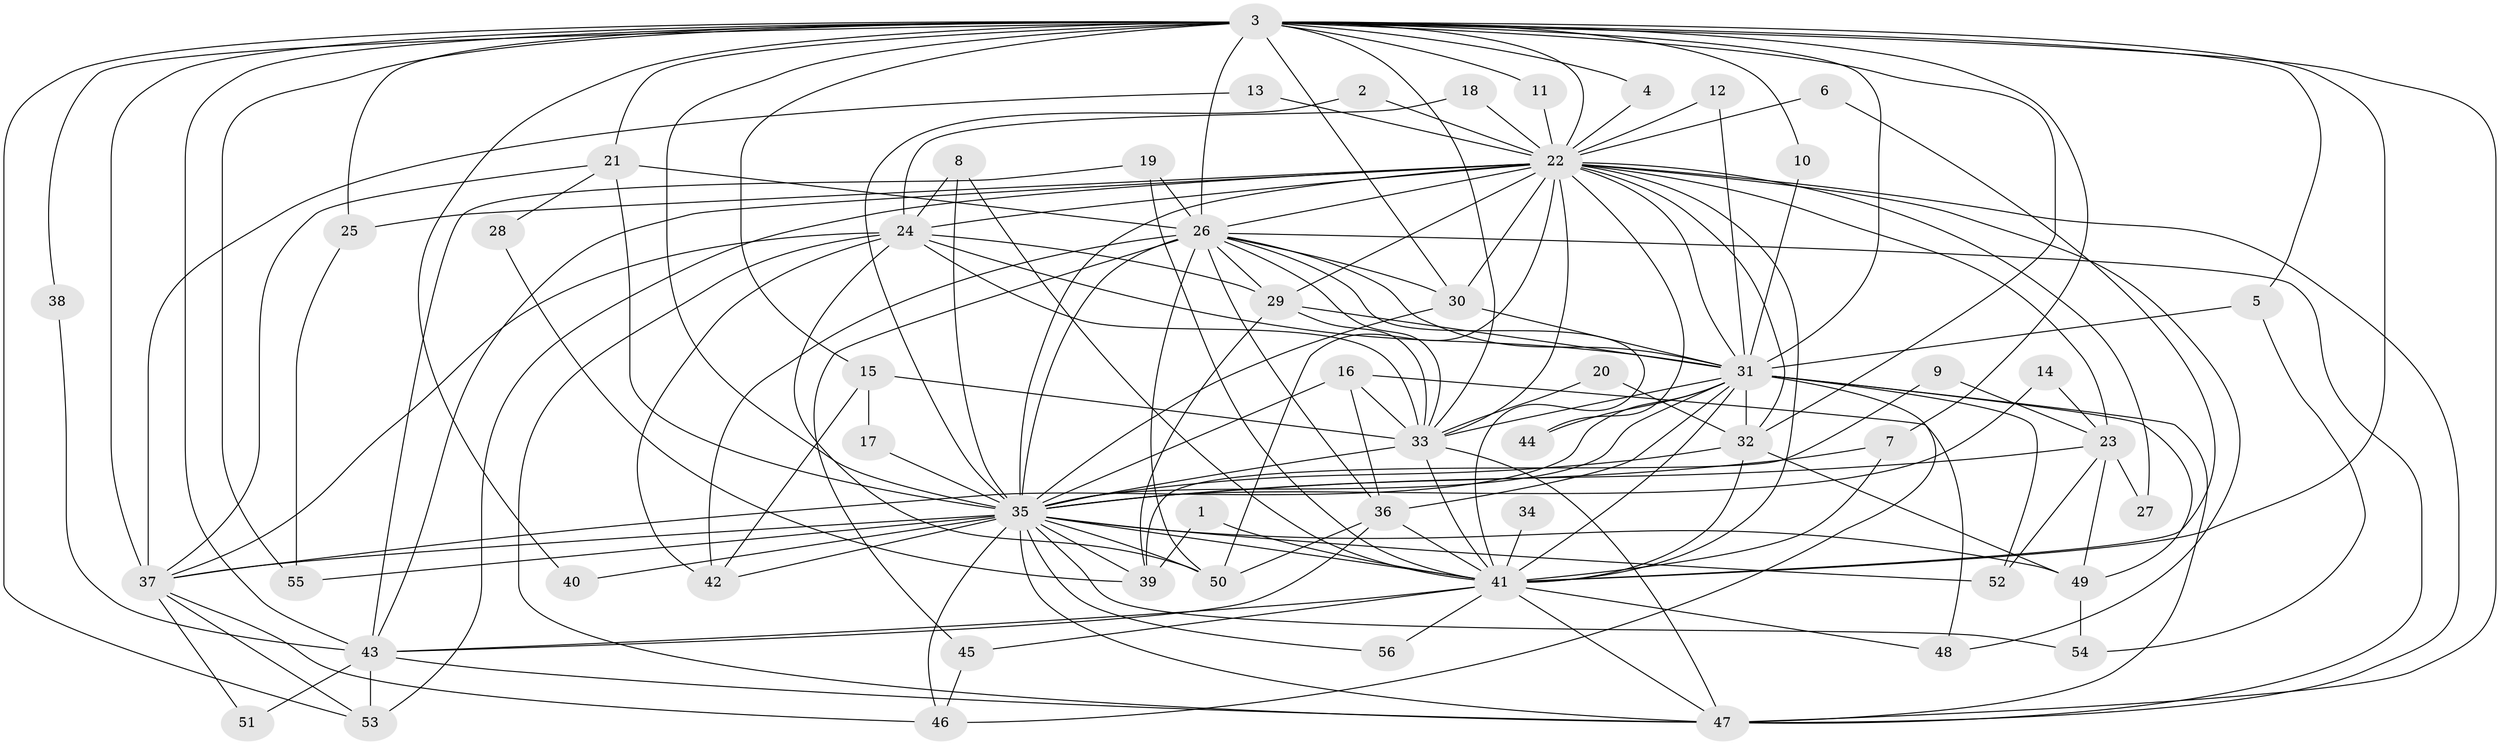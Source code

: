// original degree distribution, {16: 0.017857142857142856, 22: 0.017857142857142856, 18: 0.008928571428571428, 12: 0.008928571428571428, 28: 0.017857142857142856, 23: 0.008928571428571428, 17: 0.008928571428571428, 3: 0.2767857142857143, 4: 0.10714285714285714, 7: 0.017857142857142856, 2: 0.4642857142857143, 5: 0.017857142857142856, 10: 0.008928571428571428, 9: 0.008928571428571428, 8: 0.008928571428571428}
// Generated by graph-tools (version 1.1) at 2025/25/03/09/25 03:25:37]
// undirected, 56 vertices, 161 edges
graph export_dot {
graph [start="1"]
  node [color=gray90,style=filled];
  1;
  2;
  3;
  4;
  5;
  6;
  7;
  8;
  9;
  10;
  11;
  12;
  13;
  14;
  15;
  16;
  17;
  18;
  19;
  20;
  21;
  22;
  23;
  24;
  25;
  26;
  27;
  28;
  29;
  30;
  31;
  32;
  33;
  34;
  35;
  36;
  37;
  38;
  39;
  40;
  41;
  42;
  43;
  44;
  45;
  46;
  47;
  48;
  49;
  50;
  51;
  52;
  53;
  54;
  55;
  56;
  1 -- 39 [weight=1.0];
  1 -- 41 [weight=1.0];
  2 -- 22 [weight=1.0];
  2 -- 35 [weight=1.0];
  3 -- 4 [weight=1.0];
  3 -- 5 [weight=1.0];
  3 -- 7 [weight=1.0];
  3 -- 10 [weight=1.0];
  3 -- 11 [weight=1.0];
  3 -- 15 [weight=1.0];
  3 -- 21 [weight=1.0];
  3 -- 22 [weight=2.0];
  3 -- 25 [weight=1.0];
  3 -- 26 [weight=2.0];
  3 -- 30 [weight=1.0];
  3 -- 31 [weight=2.0];
  3 -- 32 [weight=1.0];
  3 -- 33 [weight=2.0];
  3 -- 35 [weight=5.0];
  3 -- 37 [weight=1.0];
  3 -- 38 [weight=1.0];
  3 -- 40 [weight=2.0];
  3 -- 41 [weight=3.0];
  3 -- 43 [weight=2.0];
  3 -- 47 [weight=2.0];
  3 -- 53 [weight=1.0];
  3 -- 55 [weight=1.0];
  4 -- 22 [weight=1.0];
  5 -- 31 [weight=1.0];
  5 -- 54 [weight=1.0];
  6 -- 22 [weight=1.0];
  6 -- 41 [weight=1.0];
  7 -- 35 [weight=1.0];
  7 -- 41 [weight=1.0];
  8 -- 24 [weight=1.0];
  8 -- 35 [weight=1.0];
  8 -- 41 [weight=1.0];
  9 -- 23 [weight=1.0];
  9 -- 39 [weight=1.0];
  10 -- 31 [weight=1.0];
  11 -- 22 [weight=1.0];
  12 -- 22 [weight=1.0];
  12 -- 31 [weight=1.0];
  13 -- 22 [weight=1.0];
  13 -- 37 [weight=1.0];
  14 -- 23 [weight=1.0];
  14 -- 35 [weight=1.0];
  15 -- 17 [weight=1.0];
  15 -- 33 [weight=2.0];
  15 -- 42 [weight=1.0];
  16 -- 33 [weight=1.0];
  16 -- 35 [weight=1.0];
  16 -- 36 [weight=1.0];
  16 -- 48 [weight=1.0];
  17 -- 35 [weight=1.0];
  18 -- 22 [weight=1.0];
  18 -- 24 [weight=1.0];
  19 -- 26 [weight=1.0];
  19 -- 41 [weight=1.0];
  19 -- 43 [weight=1.0];
  20 -- 32 [weight=1.0];
  20 -- 33 [weight=2.0];
  21 -- 26 [weight=1.0];
  21 -- 28 [weight=1.0];
  21 -- 35 [weight=1.0];
  21 -- 37 [weight=1.0];
  22 -- 23 [weight=2.0];
  22 -- 24 [weight=1.0];
  22 -- 25 [weight=1.0];
  22 -- 26 [weight=1.0];
  22 -- 27 [weight=1.0];
  22 -- 29 [weight=1.0];
  22 -- 30 [weight=1.0];
  22 -- 31 [weight=1.0];
  22 -- 32 [weight=1.0];
  22 -- 33 [weight=1.0];
  22 -- 35 [weight=2.0];
  22 -- 41 [weight=1.0];
  22 -- 43 [weight=1.0];
  22 -- 44 [weight=1.0];
  22 -- 47 [weight=1.0];
  22 -- 48 [weight=1.0];
  22 -- 50 [weight=1.0];
  22 -- 53 [weight=2.0];
  23 -- 27 [weight=1.0];
  23 -- 35 [weight=1.0];
  23 -- 49 [weight=1.0];
  23 -- 52 [weight=1.0];
  24 -- 29 [weight=1.0];
  24 -- 31 [weight=1.0];
  24 -- 33 [weight=1.0];
  24 -- 37 [weight=1.0];
  24 -- 42 [weight=1.0];
  24 -- 47 [weight=1.0];
  24 -- 50 [weight=1.0];
  25 -- 55 [weight=1.0];
  26 -- 29 [weight=1.0];
  26 -- 30 [weight=1.0];
  26 -- 31 [weight=2.0];
  26 -- 33 [weight=1.0];
  26 -- 35 [weight=2.0];
  26 -- 36 [weight=1.0];
  26 -- 41 [weight=1.0];
  26 -- 42 [weight=1.0];
  26 -- 45 [weight=1.0];
  26 -- 47 [weight=1.0];
  26 -- 50 [weight=1.0];
  28 -- 39 [weight=1.0];
  29 -- 31 [weight=1.0];
  29 -- 33 [weight=1.0];
  29 -- 39 [weight=1.0];
  30 -- 31 [weight=1.0];
  30 -- 35 [weight=1.0];
  31 -- 32 [weight=1.0];
  31 -- 33 [weight=1.0];
  31 -- 35 [weight=3.0];
  31 -- 36 [weight=1.0];
  31 -- 37 [weight=1.0];
  31 -- 41 [weight=1.0];
  31 -- 44 [weight=1.0];
  31 -- 46 [weight=1.0];
  31 -- 47 [weight=1.0];
  31 -- 49 [weight=1.0];
  31 -- 52 [weight=1.0];
  32 -- 35 [weight=1.0];
  32 -- 41 [weight=1.0];
  32 -- 49 [weight=1.0];
  33 -- 35 [weight=3.0];
  33 -- 41 [weight=1.0];
  33 -- 47 [weight=1.0];
  34 -- 41 [weight=1.0];
  35 -- 37 [weight=1.0];
  35 -- 39 [weight=1.0];
  35 -- 40 [weight=1.0];
  35 -- 41 [weight=2.0];
  35 -- 42 [weight=1.0];
  35 -- 46 [weight=1.0];
  35 -- 47 [weight=3.0];
  35 -- 49 [weight=1.0];
  35 -- 50 [weight=1.0];
  35 -- 52 [weight=2.0];
  35 -- 54 [weight=1.0];
  35 -- 55 [weight=1.0];
  35 -- 56 [weight=1.0];
  36 -- 41 [weight=1.0];
  36 -- 43 [weight=1.0];
  36 -- 50 [weight=1.0];
  37 -- 46 [weight=1.0];
  37 -- 51 [weight=1.0];
  37 -- 53 [weight=1.0];
  38 -- 43 [weight=1.0];
  41 -- 43 [weight=1.0];
  41 -- 45 [weight=1.0];
  41 -- 47 [weight=1.0];
  41 -- 48 [weight=1.0];
  41 -- 56 [weight=1.0];
  43 -- 47 [weight=1.0];
  43 -- 51 [weight=1.0];
  43 -- 53 [weight=1.0];
  45 -- 46 [weight=1.0];
  49 -- 54 [weight=1.0];
}
